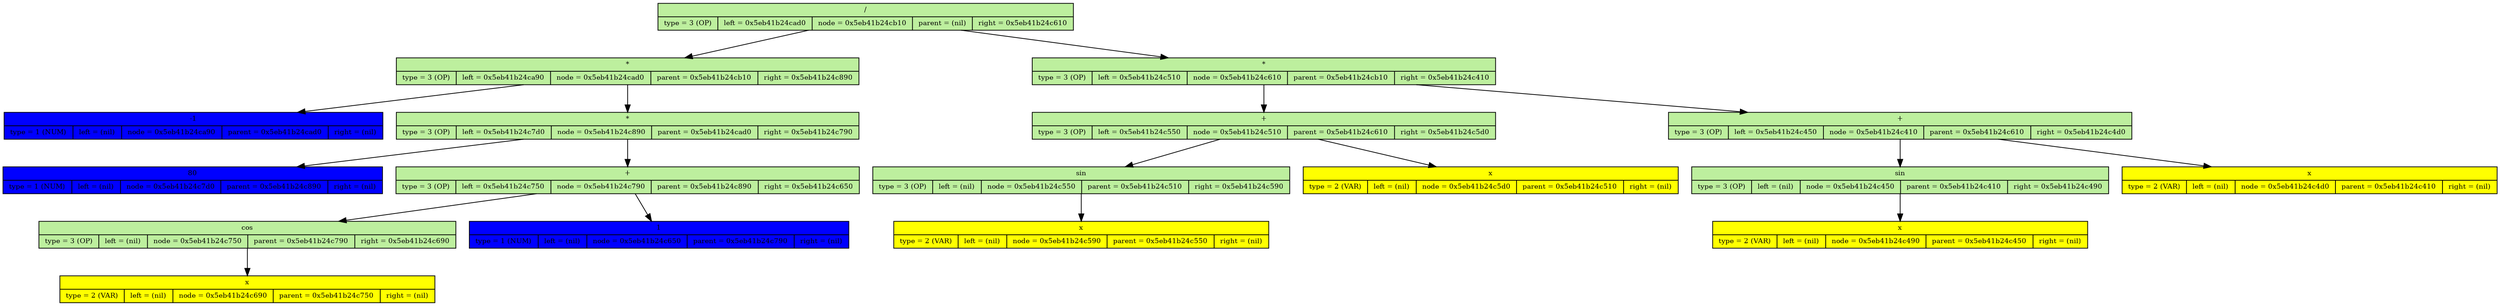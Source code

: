 digraph
{
	node[fontsize=9]

	node_0x5eb41b24cb10 [shape=record, label = "{/| {type = 3 (OP) | left = 0x5eb41b24cad0 | node = 0x5eb41b24cb10 | parent = (nil) | right = 0x5eb41b24c610}}" style="filled",fillcolor="#BDEF9E"]

	node_0x5eb41b24cad0 [shape=record, label = "{*| {type = 3 (OP) | left = 0x5eb41b24ca90 | node = 0x5eb41b24cad0 | parent = 0x5eb41b24cb10 | right = 0x5eb41b24c890}}" style="filled",fillcolor="#BDEF9E"]

	edge[color="black",fontsize=12]
	node_0x5eb41b24cb10 -> node_0x5eb41b24cad0

	node_0x5eb41b24ca90 [shape=record, label = "{-1| {type = 1 (NUM) | left = (nil) | node = 0x5eb41b24ca90 | parent = 0x5eb41b24cad0 | right = (nil)}}" style="filled",fillcolor="blue"]

	edge[color="black",fontsize=12]
	node_0x5eb41b24cad0 -> node_0x5eb41b24ca90

	node_0x5eb41b24c890 [shape=record, label = "{*| {type = 3 (OP) | left = 0x5eb41b24c7d0 | node = 0x5eb41b24c890 | parent = 0x5eb41b24cad0 | right = 0x5eb41b24c790}}" style="filled",fillcolor="#BDEF9E"]

	edge[color="black",fontsize=12]
	node_0x5eb41b24cad0 -> node_0x5eb41b24c890

	node_0x5eb41b24c7d0 [shape=record, label = "{80| {type = 1 (NUM) | left = (nil) | node = 0x5eb41b24c7d0 | parent = 0x5eb41b24c890 | right = (nil)}}" style="filled",fillcolor="blue"]

	edge[color="black",fontsize=12]
	node_0x5eb41b24c890 -> node_0x5eb41b24c7d0

	node_0x5eb41b24c790 [shape=record, label = "{+| {type = 3 (OP) | left = 0x5eb41b24c750 | node = 0x5eb41b24c790 | parent = 0x5eb41b24c890 | right = 0x5eb41b24c650}}" style="filled",fillcolor="#BDEF9E"]

	edge[color="black",fontsize=12]
	node_0x5eb41b24c890 -> node_0x5eb41b24c790

	node_0x5eb41b24c750 [shape=record, label = "{cos| {type = 3 (OP) | left = (nil) | node = 0x5eb41b24c750 | parent = 0x5eb41b24c790 | right = 0x5eb41b24c690}}" style="filled",fillcolor="#BDEF9E"]

	edge[color="black",fontsize=12]
	node_0x5eb41b24c790 -> node_0x5eb41b24c750

	node_0x5eb41b24c690 [shape=record, label = "{x | {type = 2 (VAR) | left = (nil) | node = 0x5eb41b24c690 | parent = 0x5eb41b24c750 | right = (nil)}}" style="filled",fillcolor="yellow"]

	edge[color="black",fontsize=12]
	node_0x5eb41b24c750 -> node_0x5eb41b24c690

	node_0x5eb41b24c650 [shape=record, label = "{1| {type = 1 (NUM) | left = (nil) | node = 0x5eb41b24c650 | parent = 0x5eb41b24c790 | right = (nil)}}" style="filled",fillcolor="blue"]

	edge[color="black",fontsize=12]
	node_0x5eb41b24c790 -> node_0x5eb41b24c650

	node_0x5eb41b24c610 [shape=record, label = "{*| {type = 3 (OP) | left = 0x5eb41b24c510 | node = 0x5eb41b24c610 | parent = 0x5eb41b24cb10 | right = 0x5eb41b24c410}}" style="filled",fillcolor="#BDEF9E"]

	edge[color="black",fontsize=12]
	node_0x5eb41b24cb10 -> node_0x5eb41b24c610

	node_0x5eb41b24c510 [shape=record, label = "{+| {type = 3 (OP) | left = 0x5eb41b24c550 | node = 0x5eb41b24c510 | parent = 0x5eb41b24c610 | right = 0x5eb41b24c5d0}}" style="filled",fillcolor="#BDEF9E"]

	edge[color="black",fontsize=12]
	node_0x5eb41b24c610 -> node_0x5eb41b24c510

	node_0x5eb41b24c550 [shape=record, label = "{sin| {type = 3 (OP) | left = (nil) | node = 0x5eb41b24c550 | parent = 0x5eb41b24c510 | right = 0x5eb41b24c590}}" style="filled",fillcolor="#BDEF9E"]

	edge[color="black",fontsize=12]
	node_0x5eb41b24c510 -> node_0x5eb41b24c550

	node_0x5eb41b24c590 [shape=record, label = "{x | {type = 2 (VAR) | left = (nil) | node = 0x5eb41b24c590 | parent = 0x5eb41b24c550 | right = (nil)}}" style="filled",fillcolor="yellow"]

	edge[color="black",fontsize=12]
	node_0x5eb41b24c550 -> node_0x5eb41b24c590

	node_0x5eb41b24c5d0 [shape=record, label = "{x | {type = 2 (VAR) | left = (nil) | node = 0x5eb41b24c5d0 | parent = 0x5eb41b24c510 | right = (nil)}}" style="filled",fillcolor="yellow"]

	edge[color="black",fontsize=12]
	node_0x5eb41b24c510 -> node_0x5eb41b24c5d0

	node_0x5eb41b24c410 [shape=record, label = "{+| {type = 3 (OP) | left = 0x5eb41b24c450 | node = 0x5eb41b24c410 | parent = 0x5eb41b24c610 | right = 0x5eb41b24c4d0}}" style="filled",fillcolor="#BDEF9E"]

	edge[color="black",fontsize=12]
	node_0x5eb41b24c610 -> node_0x5eb41b24c410

	node_0x5eb41b24c450 [shape=record, label = "{sin| {type = 3 (OP) | left = (nil) | node = 0x5eb41b24c450 | parent = 0x5eb41b24c410 | right = 0x5eb41b24c490}}" style="filled",fillcolor="#BDEF9E"]

	edge[color="black",fontsize=12]
	node_0x5eb41b24c410 -> node_0x5eb41b24c450

	node_0x5eb41b24c490 [shape=record, label = "{x | {type = 2 (VAR) | left = (nil) | node = 0x5eb41b24c490 | parent = 0x5eb41b24c450 | right = (nil)}}" style="filled",fillcolor="yellow"]

	edge[color="black",fontsize=12]
	node_0x5eb41b24c450 -> node_0x5eb41b24c490

	node_0x5eb41b24c4d0 [shape=record, label = "{x | {type = 2 (VAR) | left = (nil) | node = 0x5eb41b24c4d0 | parent = 0x5eb41b24c410 | right = (nil)}}" style="filled",fillcolor="yellow"]

	edge[color="black",fontsize=12]
	node_0x5eb41b24c410 -> node_0x5eb41b24c4d0

	}